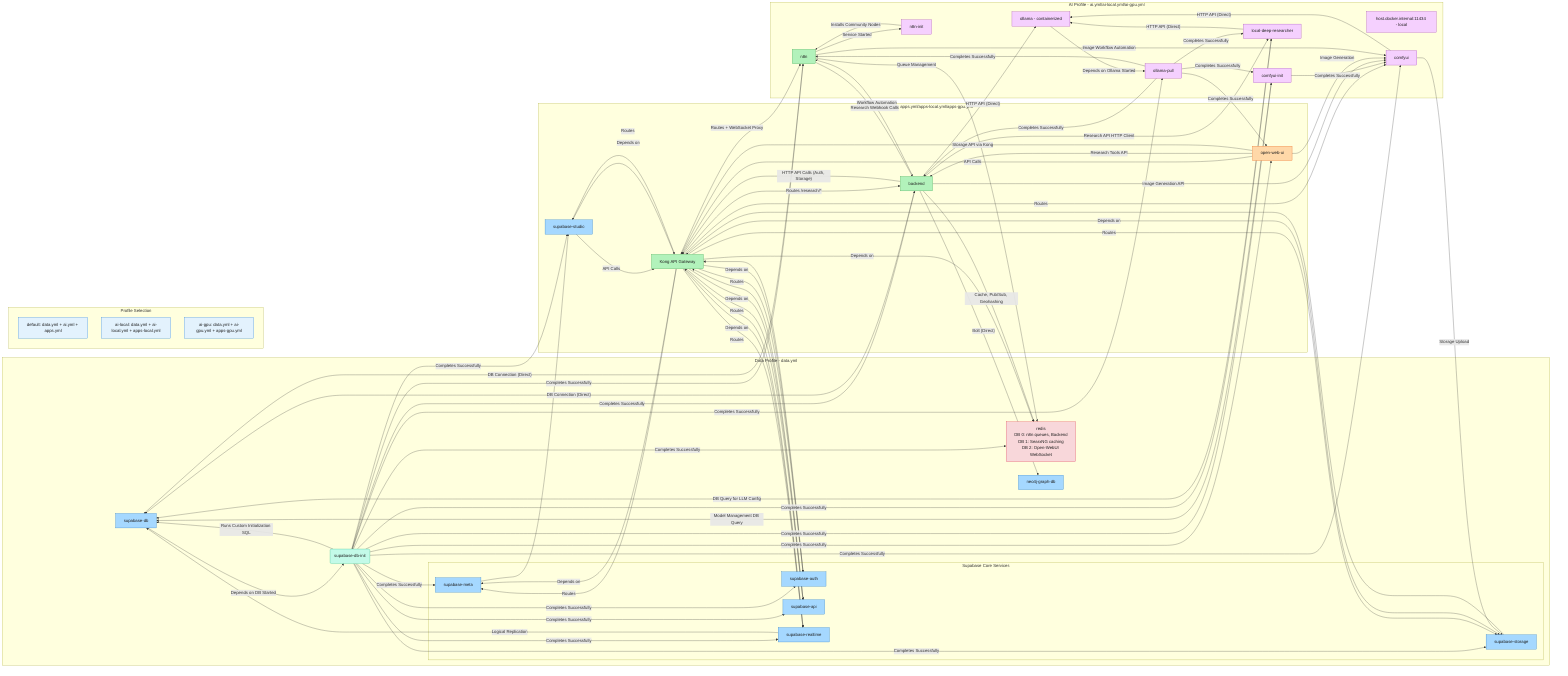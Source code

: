 graph LR
    %% This diagram represents the new modular Docker Compose profile architecture.
    %% Services are organized into profiles: data.yml, ai.yml/ai-local.yml/ai-gpu.yml, apps.yml/apps-local.yml/apps-gpu.yml
    %% For ai-local profile, the 'ollama' container is removed, and services connect to local Ollama via host.docker.internal:11434.
    %% For ai-gpu profile, Ollama runs with NVIDIA GPU acceleration.
    %% The start.sh script handles profile selection and consistent environment variable management.

    %% Define styles
    classDef database fill:#a5d8ff,stroke:#1971c2,color:#1e1e1e
    classDef cache fill:#f8d7da,stroke:#dc3545,color:#1e1e1e
    classDef ai fill:#f5d0fe,stroke:#9c36b5,color:#1e1e1e
    classDef ui fill:#ffd8a8,stroke:#e8590c,color:#1e1e1e
    classDef api fill:#b2f2bb,stroke:#2f9e44,color:#1e1e1e
    
    %% Data Services Profile (data.yml)
    subgraph DataProfile[Data Profile - data.yml]
        direction LR
        supabase-db[supabase-db]
        redis[redis<br/>DB 0: n8n queues, Backend<br/>DB 1: SearxNG caching<br/>DB 2: Open-WebUI WebSocket]:::cache
        supabase-db-init(supabase-db-init)
        subgraph SupabaseCore[Supabase Core Services]
        direction TB
        supabase-meta[supabase-meta]
        supabase-storage[supabase-storage]
        supabase-auth[supabase-auth]
        supabase-api[supabase-api]
        supabase-realtime[supabase-realtime]
        end
        neo4j-graph-db[neo4j-graph-db]
    end

    %% AI Services Profile (ai.yml / ai-local.yml / ai-gpu.yml)
    subgraph AIProfile[AI Profile - ai.yml/ai-local.yml/ai-gpu.yml]
        direction TB
        ollama[ollama - containerized]
        ollama-local[host.docker.internal:11434 - local]
        ollama-pull[ollama-pull]
        comfyui-init[comfyui-init]
        n8n-init[n8n-init]
        local-deep-researcher[local-deep-researcher]
        n8n[n8n]:::api
        comfyui[comfyui]:::ai
    end
    
    %% Apps Services Profile (apps.yml / apps-local.yml / apps-gpu.yml)
    subgraph AppsProfile[Apps Profile - apps.yml/apps-local.yml/apps-gpu.yml]
        direction TB
        kong-api-gateway[Kong API Gateway]
        backend[backend]
        open-web-ui[open-web-ui]
        supabase-studio[supabase-studio]
    end
    
    %% Connections / Dependencies
    supabase-db -- "Depends on DB Started" --> supabase-db-init
    supabase-db-init -- "Runs Custom Initialization SQL" --> supabase-db
    supabase-db-init -- "Completes Successfully" --> redis
    supabase-db-init -- "Completes Successfully" --> supabase-meta
    supabase-db-init -- "Completes Successfully" --> supabase-storage
    supabase-db-init -- "Completes Successfully" --> supabase-auth
    supabase-db-init -- "Completes Successfully" --> supabase-api
    supabase-db-init -- "Completes Successfully" --> supabase-realtime
    supabase-db-init -- "Completes Successfully" --> supabase-studio
    supabase-db-init -- "Completes Successfully" --> ollama-pull
    supabase-db-init -- "Completes Successfully" --> comfyui-init
    supabase-db-init -- "Completes Successfully" --> local-deep-researcher
    supabase-db-init -- "Completes Successfully" --> backend
    supabase-db-init -- "Completes Successfully" --> open-web-ui
    supabase-db-init -- "Completes Successfully" --> n8n
    n8n -- "Service Started" --> n8n-init
    n8n-init -- "Installs Community Nodes" --> n8n
    supabase-db-init -- "Completes Successfully" --> comfyui

    %% Service Inter-dependencies (After db-init)
    %% Connections now go through Kong where applicable
    %% Kong provides WebSocket proxy support for real-time services (n8n, Supabase Realtime)
    supabase-meta --> supabase-studio
    supabase-auth --> kong-api-gateway
    supabase-api --> kong-api-gateway
    supabase-storage --> kong-api-gateway
    supabase-realtime --> kong-api-gateway
    supabase-studio -- API Calls --> kong-api-gateway
    backend -- "HTTP API Calls (Auth, Storage)" --> kong-api-gateway
    open-web-ui -- API Calls --> kong-api-gateway

    kong-api-gateway -- Routes --> supabase-auth
    kong-api-gateway -- Routes --> supabase-api
    kong-api-gateway -- Routes --> supabase-storage
    kong-api-gateway -- Routes --> supabase-realtime
    kong-api-gateway -- Routes --> supabase-meta
    kong-api-gateway -- Routes --> supabase-studio
    kong-api-gateway -- "Routes + WebSocket Proxy" --> n8n
    kong-api-gateway -- Routes --> comfyui
    kong-api-gateway -- "Routes /research/*" --> backend

    kong-api-gateway -- "Depends on" --> redis
    kong-api-gateway -- "Depends on" --> supabase-auth
    kong-api-gateway -- "Depends on" --> supabase-api
    kong-api-gateway -- "Depends on" --> supabase-storage
    kong-api-gateway -- "Depends on" --> supabase-realtime
    kong-api-gateway -- "Depends on" --> supabase-meta

    backend -- "Bolt (Direct)" --> neo4j-graph-db
    backend -- "HTTP API (Direct)" --> ollama
    backend -- "DB Connection (Direct)" --> supabase-db
    n8n -- "DB Connection (Direct)" --> supabase-db
    n8n -- "Queue Management" --> redis
    backend -- "Workflow Automation" --> n8n
    backend -- "Cache, Pub/Sub, Geohashing" --> redis
    ollama-pull -- "Completes Successfully" --> local-deep-researcher
    ollama-pull -- "Completes Successfully" --> open-web-ui
    ollama-pull -- "Completes Successfully" --> backend
    ollama-pull -- "Completes Successfully" --> n8n
    ollama-pull -- "Completes Successfully" --> comfyui-init
    comfyui-init -- "Completes Successfully" --> comfyui
    ollama -- "Depends on Ollama Started" --> ollama-pull
    
    %% Local Deep Researcher connections
    local-deep-researcher -- "DB Query for LLM Config" --> supabase-db
    local-deep-researcher -- "HTTP API (Direct)" --> ollama
    backend -- "Research API HTTP Client" --> local-deep-researcher
    n8n -- "Research Webhook Calls" --> backend
    
    %% Open-WebUI research integration via tools
    open-web-ui -- "Research Tools API" --> backend
    
    %% ComfyUI integrations
    comfyui-init -- "Model Management DB Query" --> supabase-db
    comfyui -- "HTTP API (Direct)" --> ollama
    backend -- "Image Generation API" --> comfyui
    open-web-ui -- "Image Generation" --> comfyui
    n8n -- "Image Workflow Automation" --> comfyui
    comfyui -- "Storage Upload" --> supabase-storage

    %% Add dependency of Studio on Kong
    supabase-studio -- "Depends on" --> kong-api-gateway
    open-web-ui -- "Storage API via Kong" --> kong-api-gateway
    
    %% Realtime logical replication connection
    supabase-realtime -- "Logical Replication" --> supabase-db


    %% Profile Selection Notes
    subgraph ProfileNotes[Profile Selection]
        direction TB
        DefaultNote[default: data.yml + ai.yml + apps.yml]
        LocalNote[ai-local: data.yml + ai-local.yml + apps-local.yml]
        GPUNote[ai-gpu: data.yml + ai-gpu.yml + apps-gpu.yml]
    end

    %% Apply styles
    classDef init fill:#c3fae8,stroke:#12b886,color:#1e1e1e
    classDef profile fill:#e3f2fd,stroke:#1976d2,color:#1e1e1e
    class supabase-db,neo4j-graph-db database
    class supabase-meta,supabase-storage,supabase-auth,supabase-api,supabase-realtime,supabase-studio database
    class ollama,ollama-local,ollama-pull,comfyui-init,n8n-init,local-deep-researcher,comfyui ai
    class open-web-ui ui
    class backend api
    class kong-api-gateway api
    class supabase-db-init init
    class DefaultNote,LocalNote,GPUNote profile